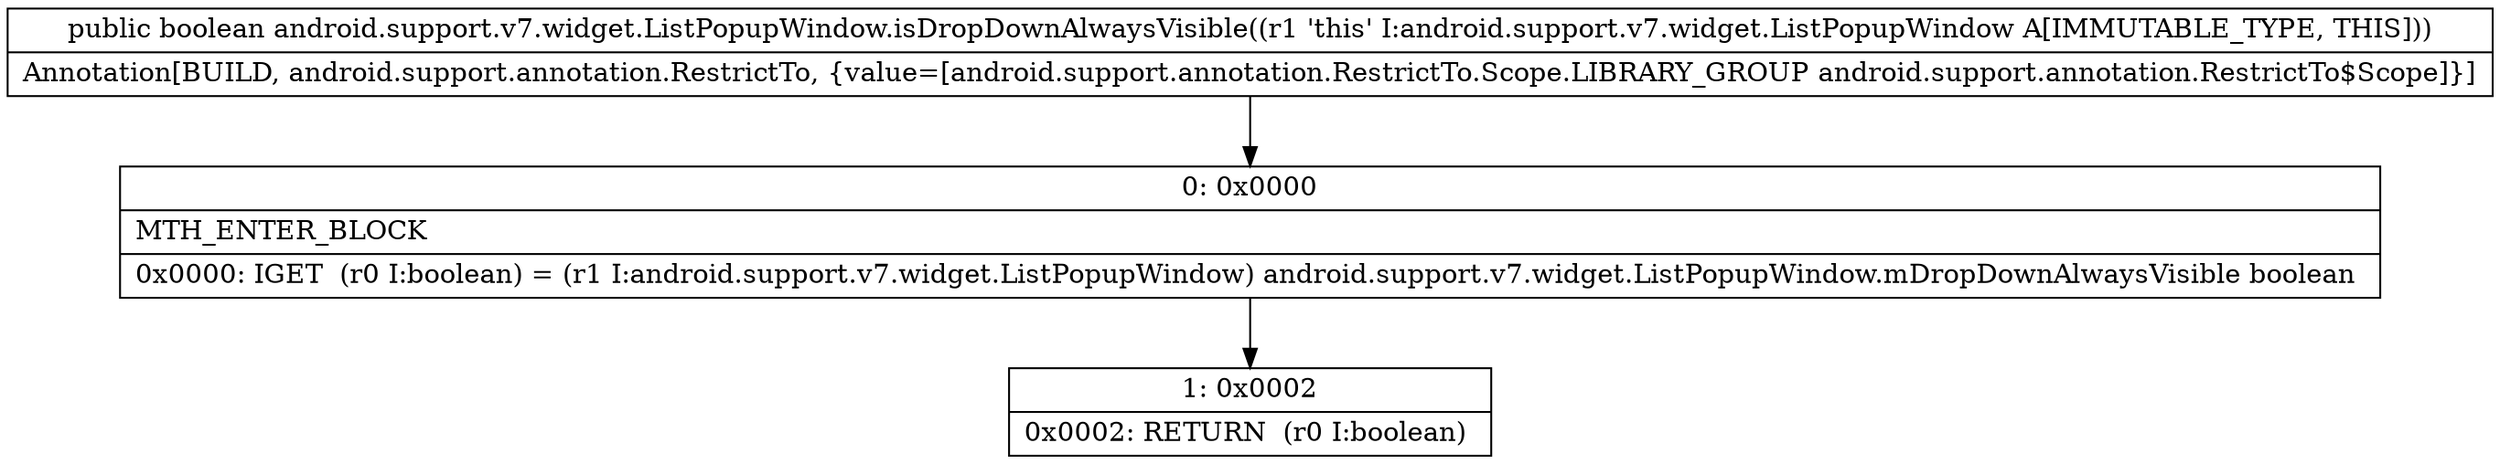 digraph "CFG forandroid.support.v7.widget.ListPopupWindow.isDropDownAlwaysVisible()Z" {
Node_0 [shape=record,label="{0\:\ 0x0000|MTH_ENTER_BLOCK\l|0x0000: IGET  (r0 I:boolean) = (r1 I:android.support.v7.widget.ListPopupWindow) android.support.v7.widget.ListPopupWindow.mDropDownAlwaysVisible boolean \l}"];
Node_1 [shape=record,label="{1\:\ 0x0002|0x0002: RETURN  (r0 I:boolean) \l}"];
MethodNode[shape=record,label="{public boolean android.support.v7.widget.ListPopupWindow.isDropDownAlwaysVisible((r1 'this' I:android.support.v7.widget.ListPopupWindow A[IMMUTABLE_TYPE, THIS]))  | Annotation[BUILD, android.support.annotation.RestrictTo, \{value=[android.support.annotation.RestrictTo.Scope.LIBRARY_GROUP android.support.annotation.RestrictTo$Scope]\}]\l}"];
MethodNode -> Node_0;
Node_0 -> Node_1;
}

